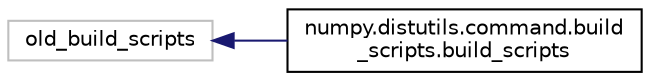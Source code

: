 digraph "Graphical Class Hierarchy"
{
 // LATEX_PDF_SIZE
  edge [fontname="Helvetica",fontsize="10",labelfontname="Helvetica",labelfontsize="10"];
  node [fontname="Helvetica",fontsize="10",shape=record];
  rankdir="LR";
  Node10070 [label="old_build_scripts",height=0.2,width=0.4,color="grey75", fillcolor="white", style="filled",tooltip=" "];
  Node10070 -> Node0 [dir="back",color="midnightblue",fontsize="10",style="solid",fontname="Helvetica"];
  Node0 [label="numpy.distutils.command.build\l_scripts.build_scripts",height=0.2,width=0.4,color="black", fillcolor="white", style="filled",URL="$classnumpy_1_1distutils_1_1command_1_1build__scripts_1_1build__scripts.html",tooltip=" "];
}
